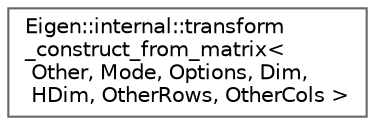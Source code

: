 digraph "Graphical Class Hierarchy"
{
 // LATEX_PDF_SIZE
  bgcolor="transparent";
  edge [fontname=Helvetica,fontsize=10,labelfontname=Helvetica,labelfontsize=10];
  node [fontname=Helvetica,fontsize=10,shape=box,height=0.2,width=0.4];
  rankdir="LR";
  Node0 [id="Node000000",label="Eigen::internal::transform\l_construct_from_matrix\<\l Other, Mode, Options, Dim,\l HDim, OtherRows, OtherCols \>",height=0.2,width=0.4,color="grey40", fillcolor="white", style="filled",URL="$structEigen_1_1internal_1_1transform__construct__from__matrix.html",tooltip=" "];
}
